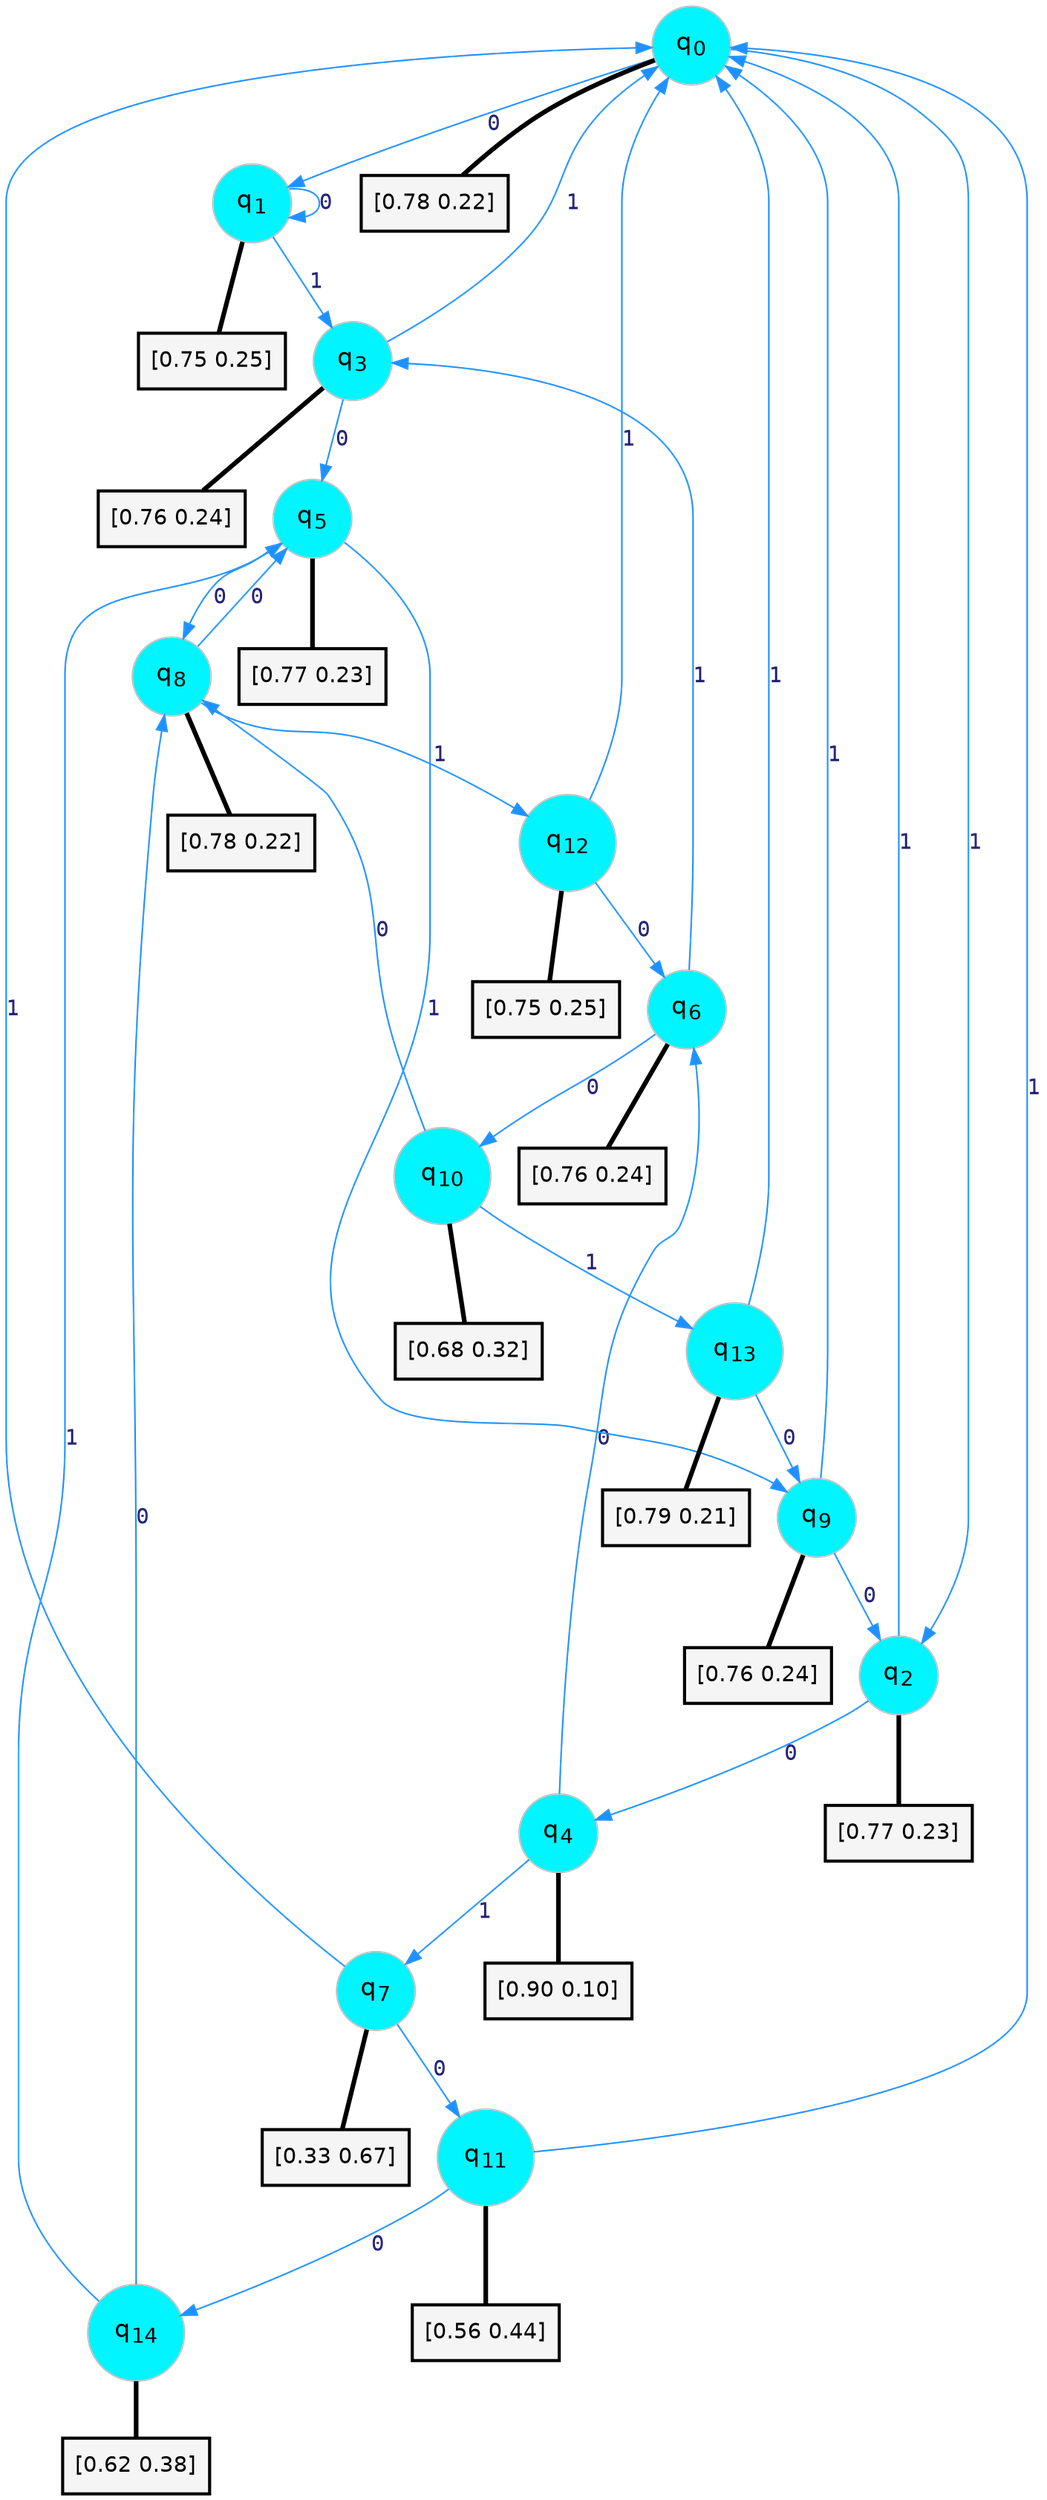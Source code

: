 digraph G {
graph [
bgcolor=transparent, dpi=300, rankdir=TD, size="40,25"];
node [
color=gray, fillcolor=turquoise1, fontcolor=black, fontname=Helvetica, fontsize=16, fontweight=bold, shape=circle, style=filled];
edge [
arrowsize=1, color=dodgerblue1, fontcolor=midnightblue, fontname=courier, fontweight=bold, penwidth=1, style=solid, weight=20];
0[label=<q<SUB>0</SUB>>];
1[label=<q<SUB>1</SUB>>];
2[label=<q<SUB>2</SUB>>];
3[label=<q<SUB>3</SUB>>];
4[label=<q<SUB>4</SUB>>];
5[label=<q<SUB>5</SUB>>];
6[label=<q<SUB>6</SUB>>];
7[label=<q<SUB>7</SUB>>];
8[label=<q<SUB>8</SUB>>];
9[label=<q<SUB>9</SUB>>];
10[label=<q<SUB>10</SUB>>];
11[label=<q<SUB>11</SUB>>];
12[label=<q<SUB>12</SUB>>];
13[label=<q<SUB>13</SUB>>];
14[label=<q<SUB>14</SUB>>];
15[label="[0.78 0.22]", shape=box,fontcolor=black, fontname=Helvetica, fontsize=14, penwidth=2, fillcolor=whitesmoke,color=black];
16[label="[0.75 0.25]", shape=box,fontcolor=black, fontname=Helvetica, fontsize=14, penwidth=2, fillcolor=whitesmoke,color=black];
17[label="[0.77 0.23]", shape=box,fontcolor=black, fontname=Helvetica, fontsize=14, penwidth=2, fillcolor=whitesmoke,color=black];
18[label="[0.76 0.24]", shape=box,fontcolor=black, fontname=Helvetica, fontsize=14, penwidth=2, fillcolor=whitesmoke,color=black];
19[label="[0.90 0.10]", shape=box,fontcolor=black, fontname=Helvetica, fontsize=14, penwidth=2, fillcolor=whitesmoke,color=black];
20[label="[0.77 0.23]", shape=box,fontcolor=black, fontname=Helvetica, fontsize=14, penwidth=2, fillcolor=whitesmoke,color=black];
21[label="[0.76 0.24]", shape=box,fontcolor=black, fontname=Helvetica, fontsize=14, penwidth=2, fillcolor=whitesmoke,color=black];
22[label="[0.33 0.67]", shape=box,fontcolor=black, fontname=Helvetica, fontsize=14, penwidth=2, fillcolor=whitesmoke,color=black];
23[label="[0.78 0.22]", shape=box,fontcolor=black, fontname=Helvetica, fontsize=14, penwidth=2, fillcolor=whitesmoke,color=black];
24[label="[0.76 0.24]", shape=box,fontcolor=black, fontname=Helvetica, fontsize=14, penwidth=2, fillcolor=whitesmoke,color=black];
25[label="[0.68 0.32]", shape=box,fontcolor=black, fontname=Helvetica, fontsize=14, penwidth=2, fillcolor=whitesmoke,color=black];
26[label="[0.56 0.44]", shape=box,fontcolor=black, fontname=Helvetica, fontsize=14, penwidth=2, fillcolor=whitesmoke,color=black];
27[label="[0.75 0.25]", shape=box,fontcolor=black, fontname=Helvetica, fontsize=14, penwidth=2, fillcolor=whitesmoke,color=black];
28[label="[0.79 0.21]", shape=box,fontcolor=black, fontname=Helvetica, fontsize=14, penwidth=2, fillcolor=whitesmoke,color=black];
29[label="[0.62 0.38]", shape=box,fontcolor=black, fontname=Helvetica, fontsize=14, penwidth=2, fillcolor=whitesmoke,color=black];
0->1 [label=0];
0->2 [label=1];
0->15 [arrowhead=none, penwidth=3,color=black];
1->1 [label=0];
1->3 [label=1];
1->16 [arrowhead=none, penwidth=3,color=black];
2->4 [label=0];
2->0 [label=1];
2->17 [arrowhead=none, penwidth=3,color=black];
3->5 [label=0];
3->0 [label=1];
3->18 [arrowhead=none, penwidth=3,color=black];
4->6 [label=0];
4->7 [label=1];
4->19 [arrowhead=none, penwidth=3,color=black];
5->8 [label=0];
5->9 [label=1];
5->20 [arrowhead=none, penwidth=3,color=black];
6->10 [label=0];
6->3 [label=1];
6->21 [arrowhead=none, penwidth=3,color=black];
7->11 [label=0];
7->0 [label=1];
7->22 [arrowhead=none, penwidth=3,color=black];
8->5 [label=0];
8->12 [label=1];
8->23 [arrowhead=none, penwidth=3,color=black];
9->2 [label=0];
9->0 [label=1];
9->24 [arrowhead=none, penwidth=3,color=black];
10->8 [label=0];
10->13 [label=1];
10->25 [arrowhead=none, penwidth=3,color=black];
11->14 [label=0];
11->0 [label=1];
11->26 [arrowhead=none, penwidth=3,color=black];
12->6 [label=0];
12->0 [label=1];
12->27 [arrowhead=none, penwidth=3,color=black];
13->9 [label=0];
13->0 [label=1];
13->28 [arrowhead=none, penwidth=3,color=black];
14->8 [label=0];
14->5 [label=1];
14->29 [arrowhead=none, penwidth=3,color=black];
}
